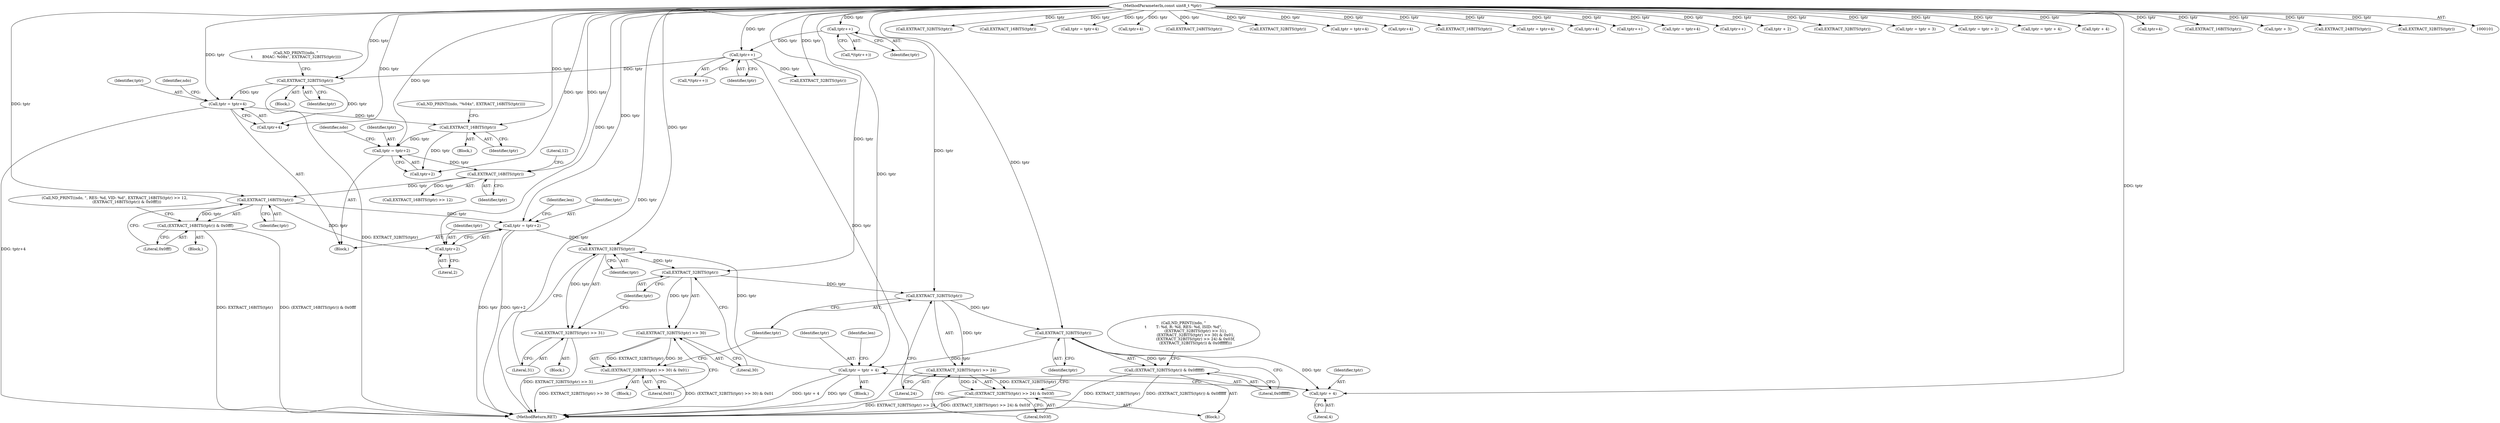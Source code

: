 digraph "0_tcpdump_b20e1639dbac84b3fcb393858521c13ad47a9d70@pointer" {
"1000368" [label="(Call,EXTRACT_16BITS(tptr))"];
"1000364" [label="(Call,EXTRACT_16BITS(tptr))"];
"1000352" [label="(Call,tptr = tptr+2)"];
"1000350" [label="(Call,EXTRACT_16BITS(tptr))"];
"1000340" [label="(Call,tptr = tptr+4)"];
"1000338" [label="(Call,EXTRACT_32BITS(tptr))"];
"1000122" [label="(Call,tptr++)"];
"1000117" [label="(Call,tptr++)"];
"1000103" [label="(MethodParameterIn,const uint8_t *tptr)"];
"1000367" [label="(Call,(EXTRACT_16BITS(tptr)) & 0x0fff)"];
"1000371" [label="(Call,tptr = tptr+2)"];
"1000402" [label="(Call,EXTRACT_32BITS(tptr))"];
"1000401" [label="(Call,EXTRACT_32BITS(tptr) >> 31)"];
"1000408" [label="(Call,EXTRACT_32BITS(tptr))"];
"1000407" [label="(Call,EXTRACT_32BITS(tptr) >> 30)"];
"1000406" [label="(Call,(EXTRACT_32BITS(tptr) >> 30) & 0x01)"];
"1000415" [label="(Call,EXTRACT_32BITS(tptr))"];
"1000414" [label="(Call,EXTRACT_32BITS(tptr) >> 24)"];
"1000413" [label="(Call,(EXTRACT_32BITS(tptr) >> 24) & 0x03f)"];
"1000420" [label="(Call,EXTRACT_32BITS(tptr))"];
"1000419" [label="(Call,(EXTRACT_32BITS(tptr)) & 0x0ffffff)"];
"1000423" [label="(Call,tptr = tptr + 4)"];
"1000425" [label="(Call,tptr + 4)"];
"1000373" [label="(Call,tptr+2)"];
"1000224" [label="(Call,EXTRACT_32BITS(tptr))"];
"1000204" [label="(Call,EXTRACT_16BITS(tptr))"];
"1000227" [label="(Call,tptr = tptr+4)"];
"1000400" [label="(Block,)"];
"1000359" [label="(Identifier,ndo)"];
"1000420" [label="(Call,EXTRACT_32BITS(tptr))"];
"1000118" [label="(Identifier,tptr)"];
"1000367" [label="(Call,(EXTRACT_16BITS(tptr)) & 0x0fff)"];
"1000416" [label="(Identifier,tptr)"];
"1000406" [label="(Call,(EXTRACT_32BITS(tptr) >> 30) & 0x01)"];
"1000357" [label="(Call,ND_PRINT((ndo, \", RES: %d, VID: %d\", EXTRACT_16BITS(tptr) >> 12,\n                    (EXTRACT_16BITS(tptr)) & 0x0fff)))"];
"1000417" [label="(Literal,24)"];
"1000369" [label="(Identifier,tptr)"];
"1000183" [label="(Call,tptr+4)"];
"1000364" [label="(Call,EXTRACT_16BITS(tptr))"];
"1000375" [label="(Literal,2)"];
"1000405" [label="(Block,)"];
"1000371" [label="(Call,tptr = tptr+2)"];
"1000362" [label="(Block,)"];
"1000456" [label="(MethodReturn,RET)"];
"1000312" [label="(Call,EXTRACT_24BITS(tptr))"];
"1000426" [label="(Identifier,tptr)"];
"1000179" [label="(Call,EXTRACT_32BITS(tptr))"];
"1000404" [label="(Literal,31)"];
"1000181" [label="(Call,tptr = tptr+4)"];
"1000339" [label="(Identifier,tptr)"];
"1000423" [label="(Call,tptr = tptr + 4)"];
"1000116" [label="(Call,*(tptr++))"];
"1000336" [label="(Block,)"];
"1000366" [label="(Literal,12)"];
"1000123" [label="(Identifier,tptr)"];
"1000424" [label="(Identifier,tptr)"];
"1000333" [label="(Call,ND_PRINT((ndo, \"\n\t        BMAC: %08x\", EXTRACT_32BITS(tptr))))"];
"1000429" [label="(Identifier,len)"];
"1000159" [label="(Call,tptr+4)"];
"1000191" [label="(Call,EXTRACT_16BITS(tptr))"];
"1000418" [label="(Literal,0x03f)"];
"1000157" [label="(Call,tptr = tptr+4)"];
"1000415" [label="(Call,EXTRACT_32BITS(tptr))"];
"1000419" [label="(Call,(EXTRACT_32BITS(tptr)) & 0x0ffffff)"];
"1000341" [label="(Identifier,tptr)"];
"1000144" [label="(Block,)"];
"1000229" [label="(Call,tptr+4)"];
"1000410" [label="(Literal,30)"];
"1000345" [label="(Call,ND_PRINT((ndo, \"%04x\", EXTRACT_16BITS(tptr))))"];
"1000117" [label="(Call,tptr++)"];
"1000352" [label="(Call,tptr = tptr+2)"];
"1000242" [label="(Call,tptr++)"];
"1000350" [label="(Call,EXTRACT_16BITS(tptr))"];
"1000412" [label="(Block,)"];
"1000427" [label="(Literal,4)"];
"1000169" [label="(Call,tptr = tptr+4)"];
"1000409" [label="(Identifier,tptr)"];
"1000285" [label="(Call,tptr++)"];
"1000411" [label="(Literal,0x01)"];
"1000195" [label="(Call,tptr + 2)"];
"1000342" [label="(Call,tptr+4)"];
"1000155" [label="(Call,EXTRACT_32BITS(tptr))"];
"1000292" [label="(Call,EXTRACT_32BITS(tptr))"];
"1000377" [label="(Identifier,len)"];
"1000315" [label="(Call,tptr = tptr + 3)"];
"1000374" [label="(Identifier,tptr)"];
"1000363" [label="(Call,EXTRACT_16BITS(tptr) >> 12)"];
"1000407" [label="(Call,EXTRACT_32BITS(tptr) >> 30)"];
"1000351" [label="(Identifier,tptr)"];
"1000121" [label="(Call,*(tptr++))"];
"1000365" [label="(Identifier,tptr)"];
"1000122" [label="(Call,tptr++)"];
"1000401" [label="(Call,EXTRACT_32BITS(tptr) >> 31)"];
"1000193" [label="(Call,tptr = tptr + 2)"];
"1000347" [label="(Identifier,ndo)"];
"1000414" [label="(Call,EXTRACT_32BITS(tptr) >> 24)"];
"1000294" [label="(Call,tptr = tptr + 4)"];
"1000338" [label="(Call,EXTRACT_32BITS(tptr))"];
"1000348" [label="(Block,)"];
"1000372" [label="(Identifier,tptr)"];
"1000368" [label="(Call,EXTRACT_16BITS(tptr))"];
"1000390" [label="(Block,)"];
"1000296" [label="(Call,tptr + 4)"];
"1000354" [label="(Call,tptr+2)"];
"1000171" [label="(Call,tptr+4)"];
"1000408" [label="(Call,EXTRACT_32BITS(tptr))"];
"1000214" [label="(Call,EXTRACT_16BITS(tptr))"];
"1000395" [label="(Call,ND_PRINT((ndo, \"\n\t        T: %d, R: %d, RES: %d, ISID: %d\",\n                    (EXTRACT_32BITS(tptr) >> 31),\n                    (EXTRACT_32BITS(tptr) >> 30) & 0x01,\n                    (EXTRACT_32BITS(tptr) >> 24) & 0x03f,\n                    (EXTRACT_32BITS(tptr)) & 0x0ffffff)))"];
"1000402" [label="(Call,EXTRACT_32BITS(tptr))"];
"1000370" [label="(Literal,0x0fff)"];
"1000413" [label="(Call,(EXTRACT_32BITS(tptr) >> 24) & 0x03f)"];
"1000103" [label="(MethodParameterIn,const uint8_t *tptr)"];
"1000425" [label="(Call,tptr + 4)"];
"1000373" [label="(Call,tptr+2)"];
"1000340" [label="(Call,tptr = tptr+4)"];
"1000421" [label="(Identifier,tptr)"];
"1000317" [label="(Call,tptr + 3)"];
"1000422" [label="(Literal,0x0ffffff)"];
"1000353" [label="(Identifier,tptr)"];
"1000307" [label="(Call,EXTRACT_24BITS(tptr))"];
"1000167" [label="(Call,EXTRACT_32BITS(tptr))"];
"1000403" [label="(Identifier,tptr)"];
"1000368" -> "1000367"  [label="AST: "];
"1000368" -> "1000369"  [label="CFG: "];
"1000369" -> "1000368"  [label="AST: "];
"1000370" -> "1000368"  [label="CFG: "];
"1000368" -> "1000367"  [label="DDG: tptr"];
"1000364" -> "1000368"  [label="DDG: tptr"];
"1000103" -> "1000368"  [label="DDG: tptr"];
"1000368" -> "1000371"  [label="DDG: tptr"];
"1000368" -> "1000373"  [label="DDG: tptr"];
"1000364" -> "1000363"  [label="AST: "];
"1000364" -> "1000365"  [label="CFG: "];
"1000365" -> "1000364"  [label="AST: "];
"1000366" -> "1000364"  [label="CFG: "];
"1000364" -> "1000363"  [label="DDG: tptr"];
"1000352" -> "1000364"  [label="DDG: tptr"];
"1000103" -> "1000364"  [label="DDG: tptr"];
"1000352" -> "1000144"  [label="AST: "];
"1000352" -> "1000354"  [label="CFG: "];
"1000353" -> "1000352"  [label="AST: "];
"1000354" -> "1000352"  [label="AST: "];
"1000359" -> "1000352"  [label="CFG: "];
"1000350" -> "1000352"  [label="DDG: tptr"];
"1000103" -> "1000352"  [label="DDG: tptr"];
"1000350" -> "1000348"  [label="AST: "];
"1000350" -> "1000351"  [label="CFG: "];
"1000351" -> "1000350"  [label="AST: "];
"1000345" -> "1000350"  [label="CFG: "];
"1000340" -> "1000350"  [label="DDG: tptr"];
"1000103" -> "1000350"  [label="DDG: tptr"];
"1000350" -> "1000354"  [label="DDG: tptr"];
"1000340" -> "1000144"  [label="AST: "];
"1000340" -> "1000342"  [label="CFG: "];
"1000341" -> "1000340"  [label="AST: "];
"1000342" -> "1000340"  [label="AST: "];
"1000347" -> "1000340"  [label="CFG: "];
"1000340" -> "1000456"  [label="DDG: tptr+4"];
"1000338" -> "1000340"  [label="DDG: tptr"];
"1000103" -> "1000340"  [label="DDG: tptr"];
"1000338" -> "1000336"  [label="AST: "];
"1000338" -> "1000339"  [label="CFG: "];
"1000339" -> "1000338"  [label="AST: "];
"1000333" -> "1000338"  [label="CFG: "];
"1000338" -> "1000456"  [label="DDG: EXTRACT_32BITS(tptr)"];
"1000122" -> "1000338"  [label="DDG: tptr"];
"1000103" -> "1000338"  [label="DDG: tptr"];
"1000338" -> "1000342"  [label="DDG: tptr"];
"1000122" -> "1000121"  [label="AST: "];
"1000122" -> "1000123"  [label="CFG: "];
"1000123" -> "1000122"  [label="AST: "];
"1000121" -> "1000122"  [label="CFG: "];
"1000122" -> "1000456"  [label="DDG: tptr"];
"1000117" -> "1000122"  [label="DDG: tptr"];
"1000103" -> "1000122"  [label="DDG: tptr"];
"1000122" -> "1000155"  [label="DDG: tptr"];
"1000117" -> "1000116"  [label="AST: "];
"1000117" -> "1000118"  [label="CFG: "];
"1000118" -> "1000117"  [label="AST: "];
"1000116" -> "1000117"  [label="CFG: "];
"1000103" -> "1000117"  [label="DDG: tptr"];
"1000103" -> "1000101"  [label="AST: "];
"1000103" -> "1000456"  [label="DDG: tptr"];
"1000103" -> "1000155"  [label="DDG: tptr"];
"1000103" -> "1000157"  [label="DDG: tptr"];
"1000103" -> "1000159"  [label="DDG: tptr"];
"1000103" -> "1000167"  [label="DDG: tptr"];
"1000103" -> "1000169"  [label="DDG: tptr"];
"1000103" -> "1000171"  [label="DDG: tptr"];
"1000103" -> "1000179"  [label="DDG: tptr"];
"1000103" -> "1000181"  [label="DDG: tptr"];
"1000103" -> "1000183"  [label="DDG: tptr"];
"1000103" -> "1000191"  [label="DDG: tptr"];
"1000103" -> "1000193"  [label="DDG: tptr"];
"1000103" -> "1000195"  [label="DDG: tptr"];
"1000103" -> "1000204"  [label="DDG: tptr"];
"1000103" -> "1000214"  [label="DDG: tptr"];
"1000103" -> "1000224"  [label="DDG: tptr"];
"1000103" -> "1000227"  [label="DDG: tptr"];
"1000103" -> "1000229"  [label="DDG: tptr"];
"1000103" -> "1000242"  [label="DDG: tptr"];
"1000103" -> "1000285"  [label="DDG: tptr"];
"1000103" -> "1000292"  [label="DDG: tptr"];
"1000103" -> "1000294"  [label="DDG: tptr"];
"1000103" -> "1000296"  [label="DDG: tptr"];
"1000103" -> "1000307"  [label="DDG: tptr"];
"1000103" -> "1000312"  [label="DDG: tptr"];
"1000103" -> "1000315"  [label="DDG: tptr"];
"1000103" -> "1000317"  [label="DDG: tptr"];
"1000103" -> "1000342"  [label="DDG: tptr"];
"1000103" -> "1000354"  [label="DDG: tptr"];
"1000103" -> "1000371"  [label="DDG: tptr"];
"1000103" -> "1000373"  [label="DDG: tptr"];
"1000103" -> "1000402"  [label="DDG: tptr"];
"1000103" -> "1000408"  [label="DDG: tptr"];
"1000103" -> "1000415"  [label="DDG: tptr"];
"1000103" -> "1000420"  [label="DDG: tptr"];
"1000103" -> "1000423"  [label="DDG: tptr"];
"1000103" -> "1000425"  [label="DDG: tptr"];
"1000367" -> "1000362"  [label="AST: "];
"1000367" -> "1000370"  [label="CFG: "];
"1000370" -> "1000367"  [label="AST: "];
"1000357" -> "1000367"  [label="CFG: "];
"1000367" -> "1000456"  [label="DDG: EXTRACT_16BITS(tptr)"];
"1000367" -> "1000456"  [label="DDG: (EXTRACT_16BITS(tptr)) & 0x0fff"];
"1000371" -> "1000144"  [label="AST: "];
"1000371" -> "1000373"  [label="CFG: "];
"1000372" -> "1000371"  [label="AST: "];
"1000373" -> "1000371"  [label="AST: "];
"1000377" -> "1000371"  [label="CFG: "];
"1000371" -> "1000456"  [label="DDG: tptr+2"];
"1000371" -> "1000456"  [label="DDG: tptr"];
"1000371" -> "1000402"  [label="DDG: tptr"];
"1000402" -> "1000401"  [label="AST: "];
"1000402" -> "1000403"  [label="CFG: "];
"1000403" -> "1000402"  [label="AST: "];
"1000404" -> "1000402"  [label="CFG: "];
"1000402" -> "1000401"  [label="DDG: tptr"];
"1000423" -> "1000402"  [label="DDG: tptr"];
"1000402" -> "1000408"  [label="DDG: tptr"];
"1000401" -> "1000400"  [label="AST: "];
"1000401" -> "1000404"  [label="CFG: "];
"1000404" -> "1000401"  [label="AST: "];
"1000409" -> "1000401"  [label="CFG: "];
"1000401" -> "1000456"  [label="DDG: EXTRACT_32BITS(tptr) >> 31"];
"1000408" -> "1000407"  [label="AST: "];
"1000408" -> "1000409"  [label="CFG: "];
"1000409" -> "1000408"  [label="AST: "];
"1000410" -> "1000408"  [label="CFG: "];
"1000408" -> "1000407"  [label="DDG: tptr"];
"1000408" -> "1000415"  [label="DDG: tptr"];
"1000407" -> "1000406"  [label="AST: "];
"1000407" -> "1000410"  [label="CFG: "];
"1000410" -> "1000407"  [label="AST: "];
"1000411" -> "1000407"  [label="CFG: "];
"1000407" -> "1000406"  [label="DDG: EXTRACT_32BITS(tptr)"];
"1000407" -> "1000406"  [label="DDG: 30"];
"1000406" -> "1000405"  [label="AST: "];
"1000406" -> "1000411"  [label="CFG: "];
"1000411" -> "1000406"  [label="AST: "];
"1000416" -> "1000406"  [label="CFG: "];
"1000406" -> "1000456"  [label="DDG: EXTRACT_32BITS(tptr) >> 30"];
"1000406" -> "1000456"  [label="DDG: (EXTRACT_32BITS(tptr) >> 30) & 0x01"];
"1000415" -> "1000414"  [label="AST: "];
"1000415" -> "1000416"  [label="CFG: "];
"1000416" -> "1000415"  [label="AST: "];
"1000417" -> "1000415"  [label="CFG: "];
"1000415" -> "1000414"  [label="DDG: tptr"];
"1000415" -> "1000420"  [label="DDG: tptr"];
"1000414" -> "1000413"  [label="AST: "];
"1000414" -> "1000417"  [label="CFG: "];
"1000417" -> "1000414"  [label="AST: "];
"1000418" -> "1000414"  [label="CFG: "];
"1000414" -> "1000413"  [label="DDG: EXTRACT_32BITS(tptr)"];
"1000414" -> "1000413"  [label="DDG: 24"];
"1000413" -> "1000412"  [label="AST: "];
"1000413" -> "1000418"  [label="CFG: "];
"1000418" -> "1000413"  [label="AST: "];
"1000421" -> "1000413"  [label="CFG: "];
"1000413" -> "1000456"  [label="DDG: EXTRACT_32BITS(tptr) >> 24"];
"1000413" -> "1000456"  [label="DDG: (EXTRACT_32BITS(tptr) >> 24) & 0x03f"];
"1000420" -> "1000419"  [label="AST: "];
"1000420" -> "1000421"  [label="CFG: "];
"1000421" -> "1000420"  [label="AST: "];
"1000422" -> "1000420"  [label="CFG: "];
"1000420" -> "1000419"  [label="DDG: tptr"];
"1000420" -> "1000423"  [label="DDG: tptr"];
"1000420" -> "1000425"  [label="DDG: tptr"];
"1000419" -> "1000412"  [label="AST: "];
"1000419" -> "1000422"  [label="CFG: "];
"1000422" -> "1000419"  [label="AST: "];
"1000395" -> "1000419"  [label="CFG: "];
"1000419" -> "1000456"  [label="DDG: EXTRACT_32BITS(tptr)"];
"1000419" -> "1000456"  [label="DDG: (EXTRACT_32BITS(tptr)) & 0x0ffffff"];
"1000423" -> "1000390"  [label="AST: "];
"1000423" -> "1000425"  [label="CFG: "];
"1000424" -> "1000423"  [label="AST: "];
"1000425" -> "1000423"  [label="AST: "];
"1000429" -> "1000423"  [label="CFG: "];
"1000423" -> "1000456"  [label="DDG: tptr + 4"];
"1000423" -> "1000456"  [label="DDG: tptr"];
"1000425" -> "1000427"  [label="CFG: "];
"1000426" -> "1000425"  [label="AST: "];
"1000427" -> "1000425"  [label="AST: "];
"1000373" -> "1000375"  [label="CFG: "];
"1000374" -> "1000373"  [label="AST: "];
"1000375" -> "1000373"  [label="AST: "];
}
